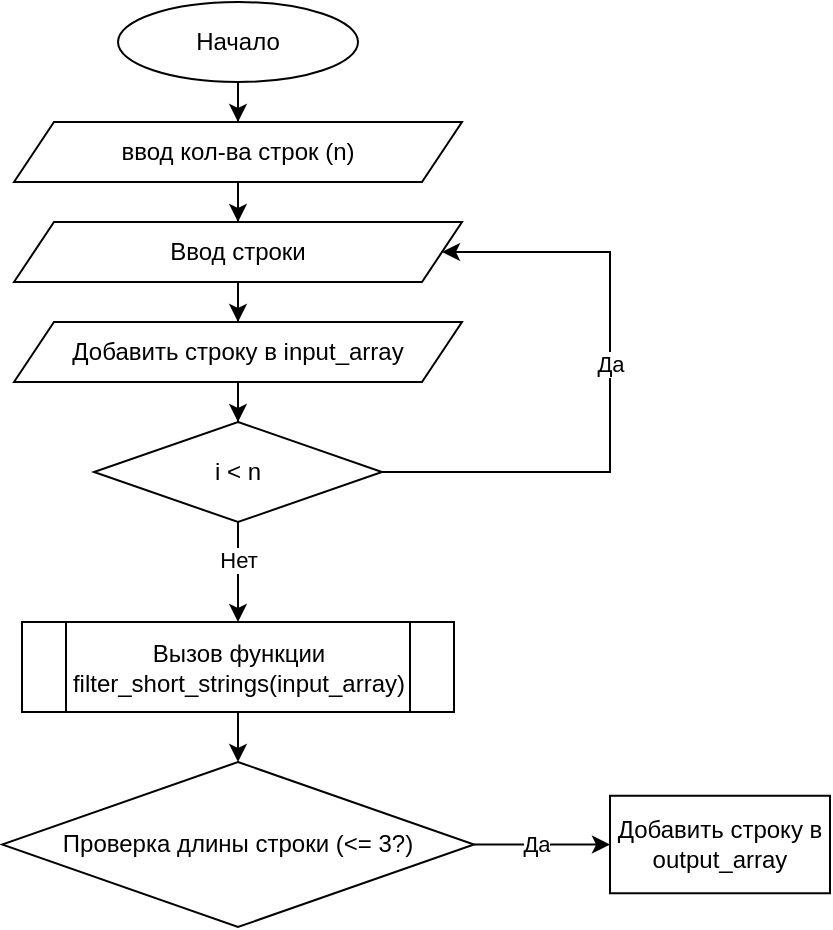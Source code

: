 <mxfile version="24.3.1" type="github">
  <diagram name="Страница — 1" id="xWEY1PyqiTFkCsJDxerP">
    <mxGraphModel dx="1066" dy="611" grid="1" gridSize="10" guides="1" tooltips="1" connect="1" arrows="1" fold="1" page="1" pageScale="1" pageWidth="827" pageHeight="1169" math="0" shadow="0">
      <root>
        <mxCell id="0" />
        <mxCell id="1" parent="0" />
        <mxCell id="rntemIB3Wk2hQ3qx8ugr-3" value="" style="edgeStyle=orthogonalEdgeStyle;rounded=0;orthogonalLoop=1;jettySize=auto;html=1;" edge="1" parent="1" source="rntemIB3Wk2hQ3qx8ugr-4">
          <mxGeometry relative="1" as="geometry">
            <mxPoint x="414" y="70" as="targetPoint" />
          </mxGeometry>
        </mxCell>
        <mxCell id="rntemIB3Wk2hQ3qx8ugr-1" value="Начало" style="ellipse;whiteSpace=wrap;html=1;" vertex="1" parent="1">
          <mxGeometry x="354" width="120" height="40" as="geometry" />
        </mxCell>
        <mxCell id="rntemIB3Wk2hQ3qx8ugr-18" value="" style="edgeStyle=orthogonalEdgeStyle;rounded=0;orthogonalLoop=1;jettySize=auto;html=1;" edge="1" parent="1" source="rntemIB3Wk2hQ3qx8ugr-4" target="rntemIB3Wk2hQ3qx8ugr-17">
          <mxGeometry relative="1" as="geometry" />
        </mxCell>
        <mxCell id="rntemIB3Wk2hQ3qx8ugr-14" value="" style="edgeStyle=orthogonalEdgeStyle;rounded=0;orthogonalLoop=1;jettySize=auto;html=1;" edge="1" parent="1" target="rntemIB3Wk2hQ3qx8ugr-13">
          <mxGeometry relative="1" as="geometry">
            <mxPoint x="414" y="230" as="sourcePoint" />
          </mxGeometry>
        </mxCell>
        <mxCell id="rntemIB3Wk2hQ3qx8ugr-16" value="" style="edgeStyle=orthogonalEdgeStyle;rounded=0;orthogonalLoop=1;jettySize=auto;html=1;" edge="1" parent="1" target="rntemIB3Wk2hQ3qx8ugr-15">
          <mxGeometry relative="1" as="geometry">
            <mxPoint x="414" y="290" as="sourcePoint" />
          </mxGeometry>
        </mxCell>
        <mxCell id="rntemIB3Wk2hQ3qx8ugr-21" value="" style="edgeStyle=orthogonalEdgeStyle;rounded=0;orthogonalLoop=1;jettySize=auto;html=1;" edge="1" parent="1" source="rntemIB3Wk2hQ3qx8ugr-17" target="rntemIB3Wk2hQ3qx8ugr-20">
          <mxGeometry relative="1" as="geometry" />
        </mxCell>
        <mxCell id="rntemIB3Wk2hQ3qx8ugr-17" value="&lt;div&gt;Ввод строки&lt;/div&gt;" style="shape=parallelogram;perimeter=parallelogramPerimeter;whiteSpace=wrap;html=1;fixedSize=1;" vertex="1" parent="1">
          <mxGeometry x="302" y="110" width="224" height="30" as="geometry" />
        </mxCell>
        <mxCell id="rntemIB3Wk2hQ3qx8ugr-19" value="" style="edgeStyle=orthogonalEdgeStyle;rounded=0;orthogonalLoop=1;jettySize=auto;html=1;" edge="1" parent="1" source="rntemIB3Wk2hQ3qx8ugr-1" target="rntemIB3Wk2hQ3qx8ugr-4">
          <mxGeometry relative="1" as="geometry">
            <mxPoint x="414" y="40" as="sourcePoint" />
            <mxPoint x="414" y="70" as="targetPoint" />
          </mxGeometry>
        </mxCell>
        <mxCell id="rntemIB3Wk2hQ3qx8ugr-4" value="&lt;div&gt;ввод кол-ва строк (n)&lt;/div&gt;" style="shape=parallelogram;perimeter=parallelogramPerimeter;whiteSpace=wrap;html=1;fixedSize=1;" vertex="1" parent="1">
          <mxGeometry x="302" y="60" width="224" height="30" as="geometry" />
        </mxCell>
        <mxCell id="rntemIB3Wk2hQ3qx8ugr-23" value="" style="edgeStyle=orthogonalEdgeStyle;rounded=0;orthogonalLoop=1;jettySize=auto;html=1;" edge="1" parent="1" source="rntemIB3Wk2hQ3qx8ugr-20" target="rntemIB3Wk2hQ3qx8ugr-22">
          <mxGeometry relative="1" as="geometry" />
        </mxCell>
        <mxCell id="rntemIB3Wk2hQ3qx8ugr-20" value="&lt;div&gt;Добавить строку в input_array&lt;/div&gt;" style="shape=parallelogram;perimeter=parallelogramPerimeter;whiteSpace=wrap;html=1;fixedSize=1;" vertex="1" parent="1">
          <mxGeometry x="302" y="160" width="224" height="30" as="geometry" />
        </mxCell>
        <mxCell id="rntemIB3Wk2hQ3qx8ugr-28" style="edgeStyle=orthogonalEdgeStyle;rounded=0;orthogonalLoop=1;jettySize=auto;html=1;entryX=1;entryY=0.5;entryDx=0;entryDy=0;" edge="1" parent="1" source="rntemIB3Wk2hQ3qx8ugr-22" target="rntemIB3Wk2hQ3qx8ugr-17">
          <mxGeometry relative="1" as="geometry">
            <mxPoint x="700" y="130" as="targetPoint" />
            <Array as="points">
              <mxPoint x="600" y="235" />
              <mxPoint x="600" y="125" />
            </Array>
          </mxGeometry>
        </mxCell>
        <mxCell id="rntemIB3Wk2hQ3qx8ugr-29" value="Да" style="edgeLabel;html=1;align=center;verticalAlign=middle;resizable=0;points=[];" vertex="1" connectable="0" parent="rntemIB3Wk2hQ3qx8ugr-28">
          <mxGeometry x="0.091" relative="1" as="geometry">
            <mxPoint as="offset" />
          </mxGeometry>
        </mxCell>
        <mxCell id="rntemIB3Wk2hQ3qx8ugr-31" value="" style="edgeStyle=orthogonalEdgeStyle;rounded=0;orthogonalLoop=1;jettySize=auto;html=1;exitX=0.5;exitY=1;exitDx=0;exitDy=0;" edge="1" parent="1" source="rntemIB3Wk2hQ3qx8ugr-22" target="rntemIB3Wk2hQ3qx8ugr-30">
          <mxGeometry relative="1" as="geometry" />
        </mxCell>
        <mxCell id="rntemIB3Wk2hQ3qx8ugr-32" value="Нет" style="edgeLabel;html=1;align=center;verticalAlign=middle;resizable=0;points=[];" vertex="1" connectable="0" parent="rntemIB3Wk2hQ3qx8ugr-31">
          <mxGeometry x="-0.357" relative="1" as="geometry">
            <mxPoint y="3" as="offset" />
          </mxGeometry>
        </mxCell>
        <mxCell id="rntemIB3Wk2hQ3qx8ugr-22" value="i &amp;lt; n" style="rhombus;whiteSpace=wrap;html=1;" vertex="1" parent="1">
          <mxGeometry x="342" y="210" width="144" height="50" as="geometry" />
        </mxCell>
        <mxCell id="rntemIB3Wk2hQ3qx8ugr-34" value="" style="edgeStyle=orthogonalEdgeStyle;rounded=0;orthogonalLoop=1;jettySize=auto;html=1;" edge="1" parent="1" source="rntemIB3Wk2hQ3qx8ugr-30" target="rntemIB3Wk2hQ3qx8ugr-33">
          <mxGeometry relative="1" as="geometry" />
        </mxCell>
        <mxCell id="rntemIB3Wk2hQ3qx8ugr-30" value="Вызов функции filter_short_strings(input_array)" style="shape=process;whiteSpace=wrap;html=1;backgroundOutline=1;" vertex="1" parent="1">
          <mxGeometry x="306" y="310" width="216" height="45" as="geometry" />
        </mxCell>
        <mxCell id="rntemIB3Wk2hQ3qx8ugr-38" value="" style="edgeStyle=orthogonalEdgeStyle;rounded=0;orthogonalLoop=1;jettySize=auto;html=1;" edge="1" parent="1" source="rntemIB3Wk2hQ3qx8ugr-33" target="rntemIB3Wk2hQ3qx8ugr-37">
          <mxGeometry relative="1" as="geometry" />
        </mxCell>
        <mxCell id="rntemIB3Wk2hQ3qx8ugr-39" value="Да" style="edgeLabel;html=1;align=center;verticalAlign=middle;resizable=0;points=[];" vertex="1" connectable="0" parent="rntemIB3Wk2hQ3qx8ugr-38">
          <mxGeometry x="-0.086" y="1" relative="1" as="geometry">
            <mxPoint as="offset" />
          </mxGeometry>
        </mxCell>
        <mxCell id="rntemIB3Wk2hQ3qx8ugr-33" value="Проверка длины строки (&amp;lt;= 3?)" style="rhombus;whiteSpace=wrap;html=1;" vertex="1" parent="1">
          <mxGeometry x="296" y="380" width="236" height="82.5" as="geometry" />
        </mxCell>
        <mxCell id="rntemIB3Wk2hQ3qx8ugr-37" value="Добавить строку в output_array" style="whiteSpace=wrap;html=1;" vertex="1" parent="1">
          <mxGeometry x="600" y="396.88" width="110" height="48.75" as="geometry" />
        </mxCell>
      </root>
    </mxGraphModel>
  </diagram>
</mxfile>
